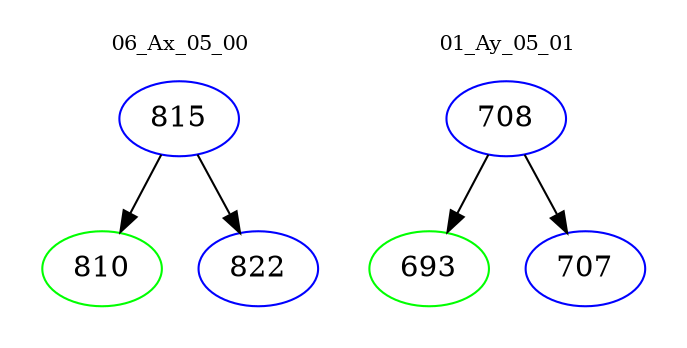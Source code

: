 digraph{
subgraph cluster_0 {
color = white
label = "06_Ax_05_00";
fontsize=10;
T0_815 [label="815", color="blue"]
T0_815 -> T0_810 [color="black"]
T0_810 [label="810", color="green"]
T0_815 -> T0_822 [color="black"]
T0_822 [label="822", color="blue"]
}
subgraph cluster_1 {
color = white
label = "01_Ay_05_01";
fontsize=10;
T1_708 [label="708", color="blue"]
T1_708 -> T1_693 [color="black"]
T1_693 [label="693", color="green"]
T1_708 -> T1_707 [color="black"]
T1_707 [label="707", color="blue"]
}
}
